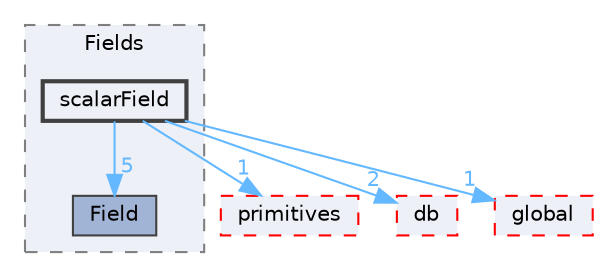 digraph "src/OpenFOAM/fields/Fields/scalarField"
{
 // LATEX_PDF_SIZE
  bgcolor="transparent";
  edge [fontname=Helvetica,fontsize=10,labelfontname=Helvetica,labelfontsize=10];
  node [fontname=Helvetica,fontsize=10,shape=box,height=0.2,width=0.4];
  compound=true
  subgraph clusterdir_7d364942a13d3ce50f6681364b448a98 {
    graph [ bgcolor="#edf0f7", pencolor="grey50", label="Fields", fontname=Helvetica,fontsize=10 style="filled,dashed", URL="dir_7d364942a13d3ce50f6681364b448a98.html",tooltip=""]
  dir_4ebd9bc21e2e523c28661f024575b5ba [label="Field", fillcolor="#a2b4d6", color="grey25", style="filled", URL="dir_4ebd9bc21e2e523c28661f024575b5ba.html",tooltip=""];
  dir_b42389b3b00332abd8b13e71b76b692b [label="scalarField", fillcolor="#edf0f7", color="grey25", style="filled,bold", URL="dir_b42389b3b00332abd8b13e71b76b692b.html",tooltip=""];
  }
  dir_3e50f45338116b169052b428016851aa [label="primitives", fillcolor="#edf0f7", color="red", style="filled,dashed", URL="dir_3e50f45338116b169052b428016851aa.html",tooltip=""];
  dir_63c634f7a7cfd679ac26c67fb30fc32f [label="db", fillcolor="#edf0f7", color="red", style="filled,dashed", URL="dir_63c634f7a7cfd679ac26c67fb30fc32f.html",tooltip=""];
  dir_8583492183f4d27c76555f8f333dd07b [label="global", fillcolor="#edf0f7", color="red", style="filled,dashed", URL="dir_8583492183f4d27c76555f8f333dd07b.html",tooltip=""];
  dir_b42389b3b00332abd8b13e71b76b692b->dir_3e50f45338116b169052b428016851aa [headlabel="1", labeldistance=1.5 headhref="dir_003417_003069.html" href="dir_003417_003069.html" color="steelblue1" fontcolor="steelblue1"];
  dir_b42389b3b00332abd8b13e71b76b692b->dir_4ebd9bc21e2e523c28661f024575b5ba [headlabel="5", labeldistance=1.5 headhref="dir_003417_001319.html" href="dir_003417_001319.html" color="steelblue1" fontcolor="steelblue1"];
  dir_b42389b3b00332abd8b13e71b76b692b->dir_63c634f7a7cfd679ac26c67fb30fc32f [headlabel="2", labeldistance=1.5 headhref="dir_003417_000817.html" href="dir_003417_000817.html" color="steelblue1" fontcolor="steelblue1"];
  dir_b42389b3b00332abd8b13e71b76b692b->dir_8583492183f4d27c76555f8f333dd07b [headlabel="1", labeldistance=1.5 headhref="dir_003417_001645.html" href="dir_003417_001645.html" color="steelblue1" fontcolor="steelblue1"];
}
